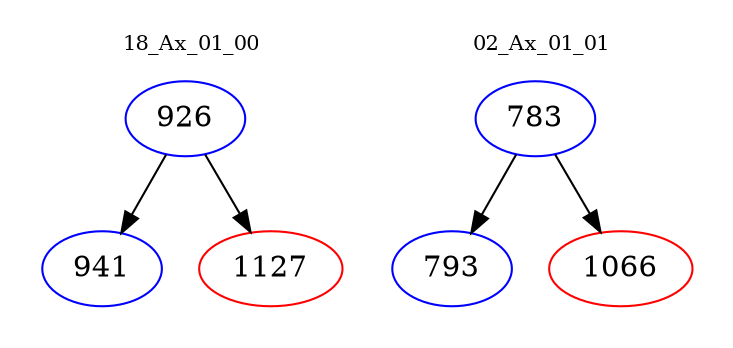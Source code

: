 digraph{
subgraph cluster_0 {
color = white
label = "18_Ax_01_00";
fontsize=10;
T0_926 [label="926", color="blue"]
T0_926 -> T0_941 [color="black"]
T0_941 [label="941", color="blue"]
T0_926 -> T0_1127 [color="black"]
T0_1127 [label="1127", color="red"]
}
subgraph cluster_1 {
color = white
label = "02_Ax_01_01";
fontsize=10;
T1_783 [label="783", color="blue"]
T1_783 -> T1_793 [color="black"]
T1_793 [label="793", color="blue"]
T1_783 -> T1_1066 [color="black"]
T1_1066 [label="1066", color="red"]
}
}
